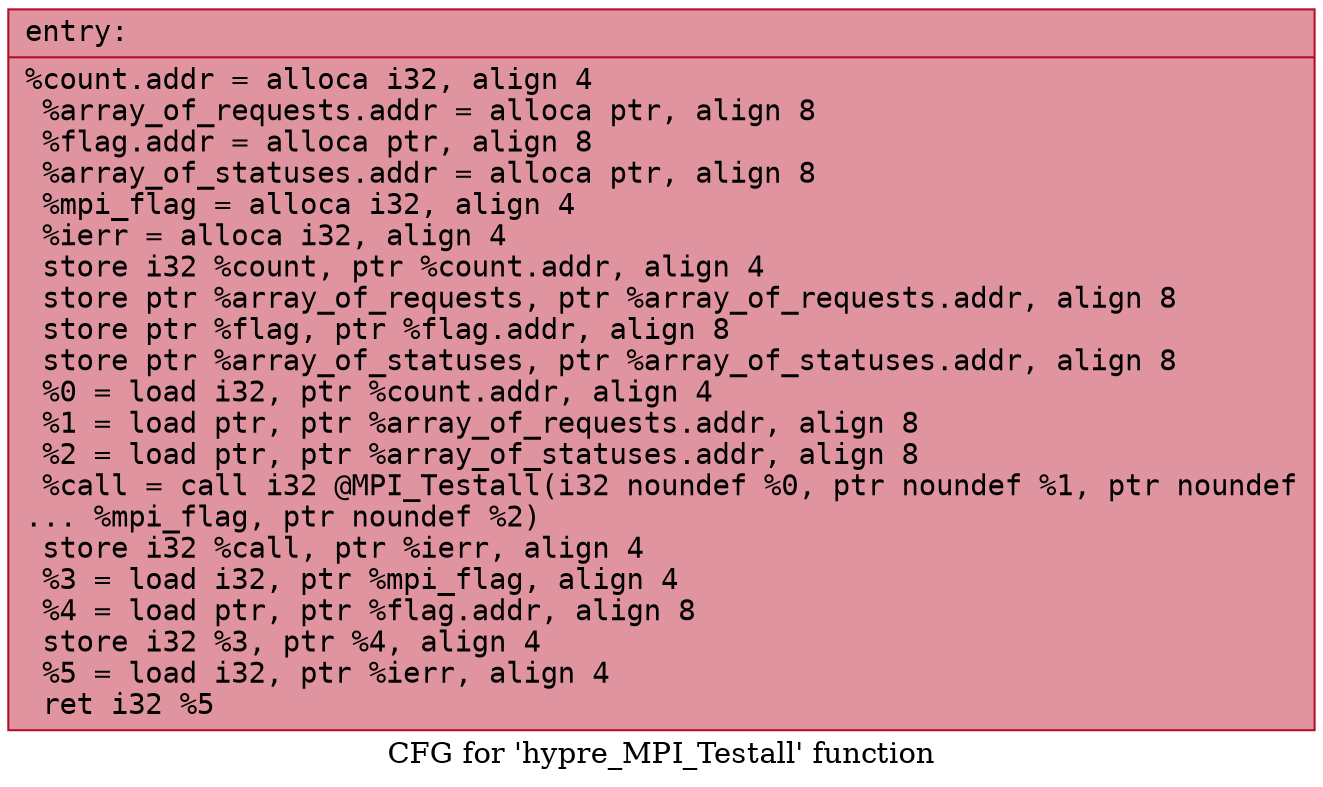 digraph "CFG for 'hypre_MPI_Testall' function" {
	label="CFG for 'hypre_MPI_Testall' function";

	Node0x5555d6653520 [shape=record,color="#b70d28ff", style=filled, fillcolor="#b70d2870" fontname="Courier",label="{entry:\l|  %count.addr = alloca i32, align 4\l  %array_of_requests.addr = alloca ptr, align 8\l  %flag.addr = alloca ptr, align 8\l  %array_of_statuses.addr = alloca ptr, align 8\l  %mpi_flag = alloca i32, align 4\l  %ierr = alloca i32, align 4\l  store i32 %count, ptr %count.addr, align 4\l  store ptr %array_of_requests, ptr %array_of_requests.addr, align 8\l  store ptr %flag, ptr %flag.addr, align 8\l  store ptr %array_of_statuses, ptr %array_of_statuses.addr, align 8\l  %0 = load i32, ptr %count.addr, align 4\l  %1 = load ptr, ptr %array_of_requests.addr, align 8\l  %2 = load ptr, ptr %array_of_statuses.addr, align 8\l  %call = call i32 @MPI_Testall(i32 noundef %0, ptr noundef %1, ptr noundef\l... %mpi_flag, ptr noundef %2)\l  store i32 %call, ptr %ierr, align 4\l  %3 = load i32, ptr %mpi_flag, align 4\l  %4 = load ptr, ptr %flag.addr, align 8\l  store i32 %3, ptr %4, align 4\l  %5 = load i32, ptr %ierr, align 4\l  ret i32 %5\l}"];
}
